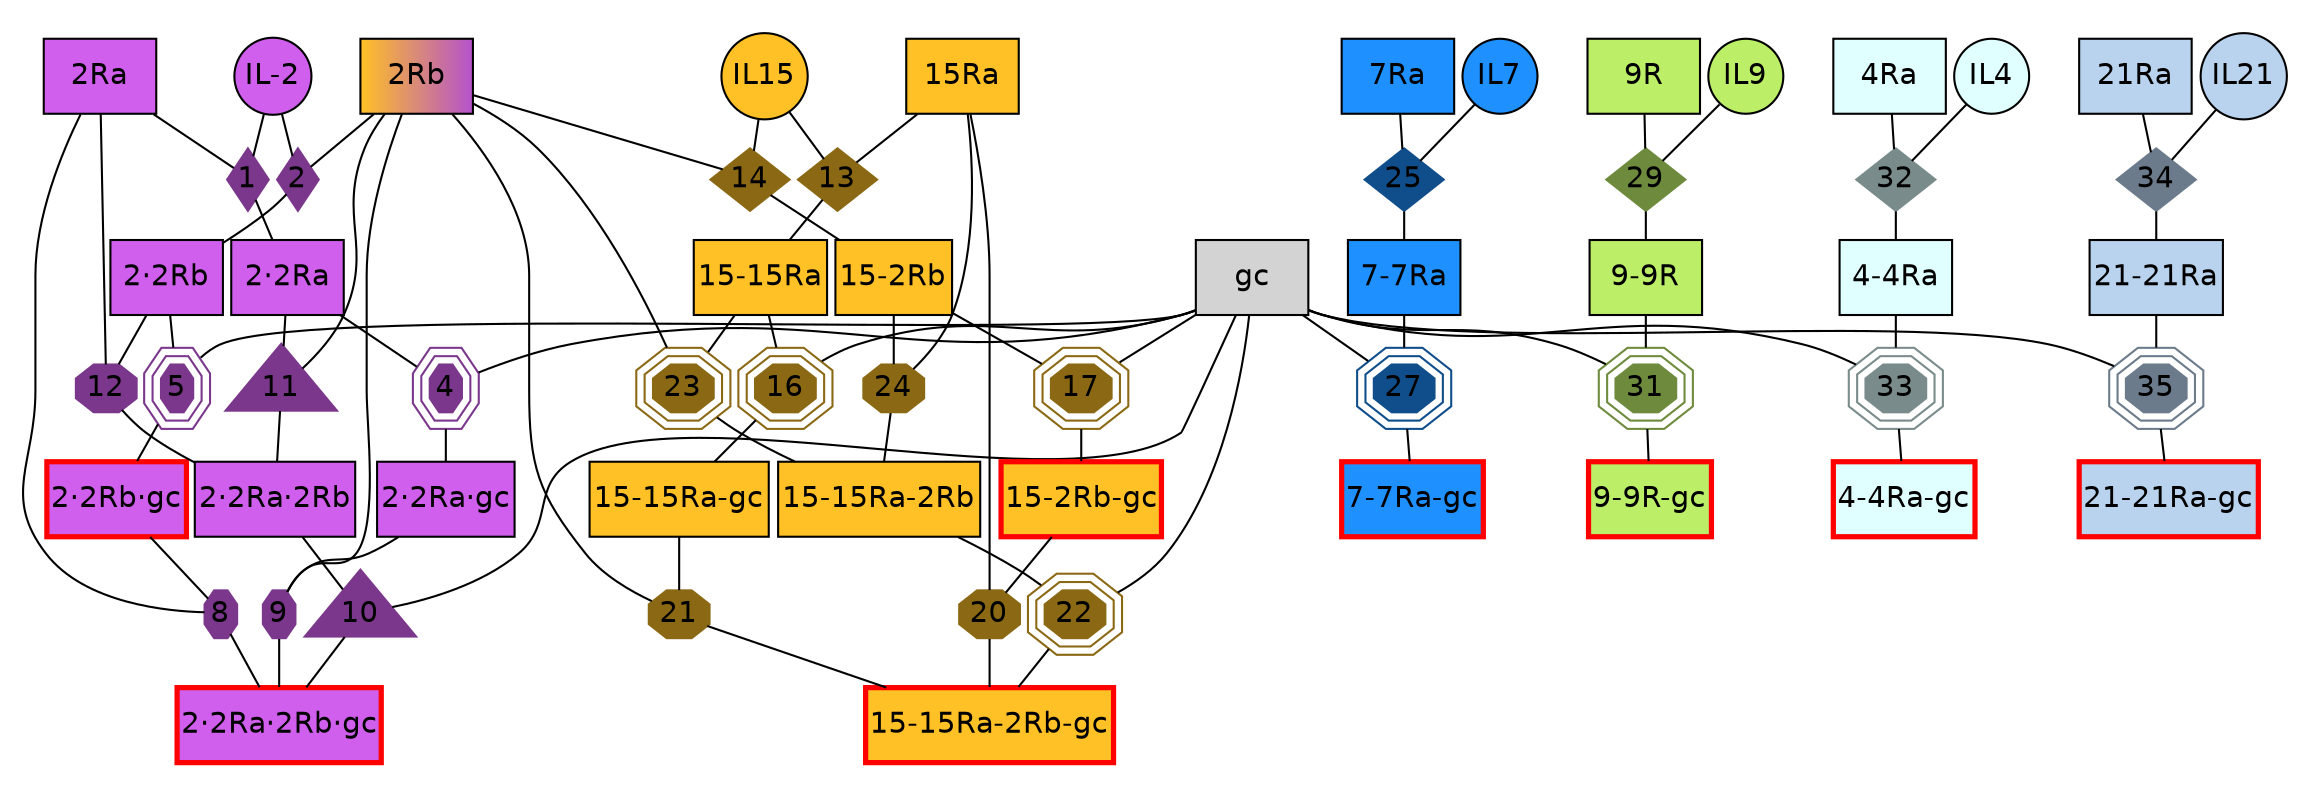 digraph cgamma_cytok {
    ratio = "compress";
    graph [pad=0, ranksep=0.2, nodesep=0.05];

    subgraph specises {
        node [margin=0.03];
        rank="max";
        "gc"    [shape=box, style=filled, BGCOLOR="white", fontname = "helvetica"];
    }

    subgraph species {
        node [margin=0.03];

        "IL-2"   [shape=circle, fontname = "helvetica", fillcolor=mediumorchid2, style=filled ];
        "2Ra" [shape=box, fontname = "helvetica", fillcolor=mediumorchid2, style=filled   ];
        "2Rb" [shape=box, style=filled, fontname = "helvetica", fillcolor="goldenrod1:mediumorchid3", style=filled];
        "2·2Ra" [shape=box, fontname = "helvetica", fillcolor=mediumorchid2, style=filled];
        "2·2Rb" [shape=box, fontname = "helvetica", fillcolor=mediumorchid2, style=filled];
        "2·2Ra" [shape=box, fontname = "helvetica", fillcolor=mediumorchid2, style=filled];
        "2·2Ra" [shape=box, fontname = "helvetica", fillcolor=mediumorchid2, style=filled];
        "2·2Ra·2Rb" [shape=box, fontname = "helvetica", fillcolor=mediumorchid2, style=filled ];
        "2·2Ra·gc" [shape=box, fontname = "helvetica" , fillcolor=mediumorchid2, style=filled];
        "2·2Rb·gc" [shape=box, color=red, fontname = "helvetica" , fillcolor=mediumorchid2, style=filled, penwidth=2.5];
        "2·2Ra·2Rb·gc" [shape=box, color=red, fontname = "helvetica", fillcolor=mediumorchid2, style=filled , penwidth=2.5];

        "IL15"  [shape=circle, fontname = "helvetica", fillcolor=goldenrod1, style=filled];
        "15Ra"    [shape=box, fontname = "helvetica", fillcolor=goldenrod1, style=filled];
        "15-15Ra"   [shape=box, fontname = "helvetica", fillcolor=goldenrod1, style=filled];
        "15-2Rb"    [shape=box, fontname = "helvetica", fillcolor=goldenrod1, style=filled];
        "15-15Ra-2Rb" [shape=box, fontname = "helvetica", fillcolor=goldenrod1, style=filled];
        "15-15Ra-gc"    [shape=box, fontname = "helvetica", fillcolor=goldenrod1, style=filled];
        "15-2Rb-gc" [shape=box, color=red, fontname = "helvetica", fillcolor=goldenrod1, style=filled, penwidth=2.5];
        "15-15Ra-2Rb-gc"  [shape=box, color=red, fontname = "helvetica", fillcolor=goldenrod1, style=filled, penwidth=2.5];

        "IL7"   [shape=circle, fontname = "helvetica", fillcolor=dodgerblue, style=filled];
        "7Ra" [shape=box, fontname = "helvetica", fillcolor=dodgerblue, style=filled];
        "7-7Ra" [shape=box, fontname = "helvetica", fillcolor=dodgerblue, style=filled];
        "7-7Ra-gc"  [shape=box, color=red, fontname = "helvetica", fillcolor=dodgerblue, style=filled, penwidth=2.5];

        "IL9"   [shape=circle, fontname = "helvetica", fillcolor=darkolivegreen2, style=filled];
        "9R" [shape=box , fontname = "helvetica" , fillcolor=darkolivegreen2, style=filled  ];
        "9-9R" [shape=box, fontname = "helvetica", fillcolor=darkolivegreen2, style=filled];
        "9-9R-gc" [shape=box, color=red, fontname = "helvetica", fillcolor=darkolivegreen2, style=filled , penwidth=2.5];

        "IL4"   [shape=circle, fontname = "helvetica", fillcolor=lightcyan, style=filled];
        "4Ra" [shape=box, fontname = "helvetica" , fillcolor=lightcyan, style=filled   ];
        "4-4Ra" [shape=box, fontname = "helvetica", fillcolor=lightcyan, style=filled];
        "4-4Ra-gc" [shape=box, color=red, fontname = "helvetica" , fillcolor=lightcyan, style=filled , penwidth=2.5];

        "IL21"   [shape=circle, fontname = "helvetica", fillcolor=slategray2, style=filled];
        "21Ra" [shape=box , fontname = "helvetica", fillcolor=slategray2, style=filled   ];
        "21-21Ra" [shape=box, fontname = "helvetica", fillcolor=slategray2, style=filled];
        "21-21Ra-gc" [shape=box, color=red, fontname = "helvetica", fillcolor=slategray2, style=filled , penwidth=2.5 ];
    }

    subgraph cluster_IL2 {
    	node [style=filled,color=mediumorchid4, margin=0];
        penwidth=0;

        "1" [shape=diamond,style=filled,height=.1,width=.1, fontname = "helvetica"];
        "IL-2" -> "1" [dir=none,weight=1];
        "2Ra" -> "1" [dir=none,weight=1];
        "1" -> "2·2Ra" [dir=none, weight=2];

        "2" [shape=diamond,style=filled,height=.1,width=.1, fontname = "helvetica"];
        "IL-2" -> "2" [dir=none,weight=1];
        "2Rb" -> "2" [dir=none,weight=1];
        "2" -> "2·2Rb" [dir=none, weight=2];

        "4" [shape=tripleoctagon,style=filled,height=.1,width=.1, fontname = "helvetica"];
        "2·2Ra" -> "4" [dir=none,weight=1];
        "gc" -> "4" [dir=none,weight=1];
        "4" -> "2·2Ra·gc" [dir=none, weight=2];

        "5" [shape=tripleoctagon,style=filled,height=.1,width=.1, fontname = "helvetica"];
        "2·2Rb" -> "5" [dir=none,weight=1];
        "gc" -> "5" [dir=none,weight=1];
        "5" -> "2·2Rb·gc" [dir=none, weight=2];

        "8" [shape=octagon,style=filled,height=.1,width=.1, fontname = "helvetica"];
        "2·2Rb·gc" -> "8" [dir=none,weight=1];
        "2Ra" -> "8" [dir=none,weight=1];
        "8" -> "2·2Ra·2Rb·gc" [dir=none, weight=2, fontname = "helvetica"];

        "9" [shape=octagon,style=filled,height=.1,width=.1, fontname = "helvetica"];
        "2·2Ra·gc" -> "9" [dir=none,weight=1];
        "2Rb" -> "9" [dir=none,weight=1];
        "9" -> "2·2Ra·2Rb·gc" [dir=none, weight=2];

        "10" [shape=triangle,style=filled,height=.1,width=.04, fontname = "helvetica"];
        "2·2Ra·2Rb" -> "10" [dir=none,weight=1];
        "gc" -> "10" [dir=none,weight=1];
        "10" -> "2·2Ra·2Rb·gc" [dir=none, weight=2];

        "11" [shape=triangle,style=filled,height=.1,width=.04, fontname = "helvetica"];
        "2·2Ra" -> "11" [dir=none,weight=1];
        "2Rb" -> "11" [dir=none,weight=1];
        "11" -> "2·2Ra·2Rb" [dir=none, weight=2];

        "12" [shape=octagon,style=filled,height=.1,width=.1, fontname = "helvetica"];
        "2·2Rb" -> "12" [dir=none,weight=1];
        "2Ra" -> "12" [dir=none,weight=1];
        "12" -> "2·2Ra·2Rb" [dir=none, weight=2];
    }

    subgraph cluster_IL15 {
    	node [style=filled,color=goldenrod4, margin=0];
        edge [dir=none, weight=1];
        penwidth=0;

        "13" [shape=diamond,style=filled,height=.1,width=.1, fontname = "helvetica"];
        "IL15" -> "13";
        "15Ra" -> "13";
        "13" -> "15-15Ra";

        "14" [shape=diamond,style=filled,height=.1,width=.1, fontname = "helvetica"];
        "IL15" -> "14";
        "2Rb" -> "14";
        "14" -> "15-2Rb";

        "16" [shape=tripleoctagon,style=filled,height=.1,width=.1, fontname = "helvetica"];
        "15-15Ra" -> "16";
        "gc" -> "16";
        "16" -> "15-15Ra-gc";

        "17" [shape=tripleoctagon,style=filled,height=.1,width=.1, fontname = "helvetica"];
        "15-2Rb" -> "17";
        "gc" -> "17";
        "17" -> "15-2Rb-gc";

        "20" [shape=octagon,style=filled,height=.1,width=.1, fontname = "helvetica"];
        "15-2Rb-gc" -> "20";
        "15Ra" -> "20";
        "20" -> "15-15Ra-2Rb-gc";

        "21" [shape=octagon,style=filled,height=.1,width=.1, fontname = "helvetica"];
        "15-15Ra-gc" -> "21";
        "2Rb" -> "21";
        "21" -> "15-15Ra-2Rb-gc";

        "22" [shape=tripleoctagon,style=filled,height=.1,width=.1, fontname = "helvetica"];
        "15-15Ra-2Rb" -> "22";
        "gc" -> "22";
        "22" -> "15-15Ra-2Rb-gc";

        "23" [shape=tripleoctagon,style=filled,height=.1,width=.1, fontname = "helvetica"];
        "15-15Ra" -> "23";
        "2Rb" -> "23";
        "23" -> "15-15Ra-2Rb";

        "24" [shape=octagon,style=filled,height=.1,width=.1, fontname = "helvetica"];
        "15-2Rb" -> "24";
        "15Ra" -> "24";
        "24" -> "15-15Ra-2Rb";
        }

    subgraph cluster_IL7 {
    	node [style=filled,color=dodgerblue4, margin=0];
        edge [dir=none, weight=1];
        penwidth=0;
        
        "25" [shape=diamond,style=filled,height=.1,width=.1, fontname = "helvetica"];
        "IL7" -> "25";
        "7Ra" -> "25";
        "25" -> "7-7Ra";

        "27" [shape=tripleoctagon,style=filled,height=.1,width=.1, fontname = "helvetica"];
        "7-7Ra" -> "27";
        "gc" -> "27";
        "27" -> "7-7Ra-gc";
    }

    subgraph cluster_IL9 {
    	node [style=filled,color=darkolivegreen4, margin=0];
        edge [dir=none, weight=1];
        penwidth=0;
        
        "29" [shape=diamond, style=filled, height=.1, width=.1, fontname = "helvetica"];
        "IL9" -> "29";
        "9R" -> "29";
        "29" -> "9-9R";

        "31" [shape=tripleoctagon,style=filled,height=.1,width=.1, fontname = "helvetica"];
        "9-9R" -> "31";
        "gc" -> "31";
        "31" -> "9-9R-gc";
    }

    subgraph cluster_IL4 {
    	node [style=filled, color=lightcyan4, margin=0];
        edge [dir=none, weight=1];
        penwidth=0;
        
        "32" [shape=diamond, style=filled, height=0.1, width=0.1, fontname = "helvetica"];
        "IL4" -> "32";
        "4Ra" -> "32";
        "32" -> "4-4Ra";

        "33" [shape=tripleoctagon,style=filled,height=.1,width=.1, fontname = "helvetica"];
        "4-4Ra" -> "33";
        "gc" -> "33";
        "33" -> "4-4Ra-gc";
    }
    subgraph cluster_IL21 {
    	node [style=filled, color=slategray4, margin=0];
        edge [dir=none, weight=1];
        penwidth=0;
        
        "34" [shape=diamond,style=filled,height=.1,width=.1, fontname = "helvetica"];
        "IL21" -> "34";
        "21Ra" -> "34";
        "34" -> "21-21Ra";

        "35" [shape=tripleoctagon,style=filled, height=.1, width=.1, fontname = "helvetica"];
        "21-21Ra" -> "35";
        "gc" -> "35";
        "35" -> "21-21Ra-gc";
    }
}

